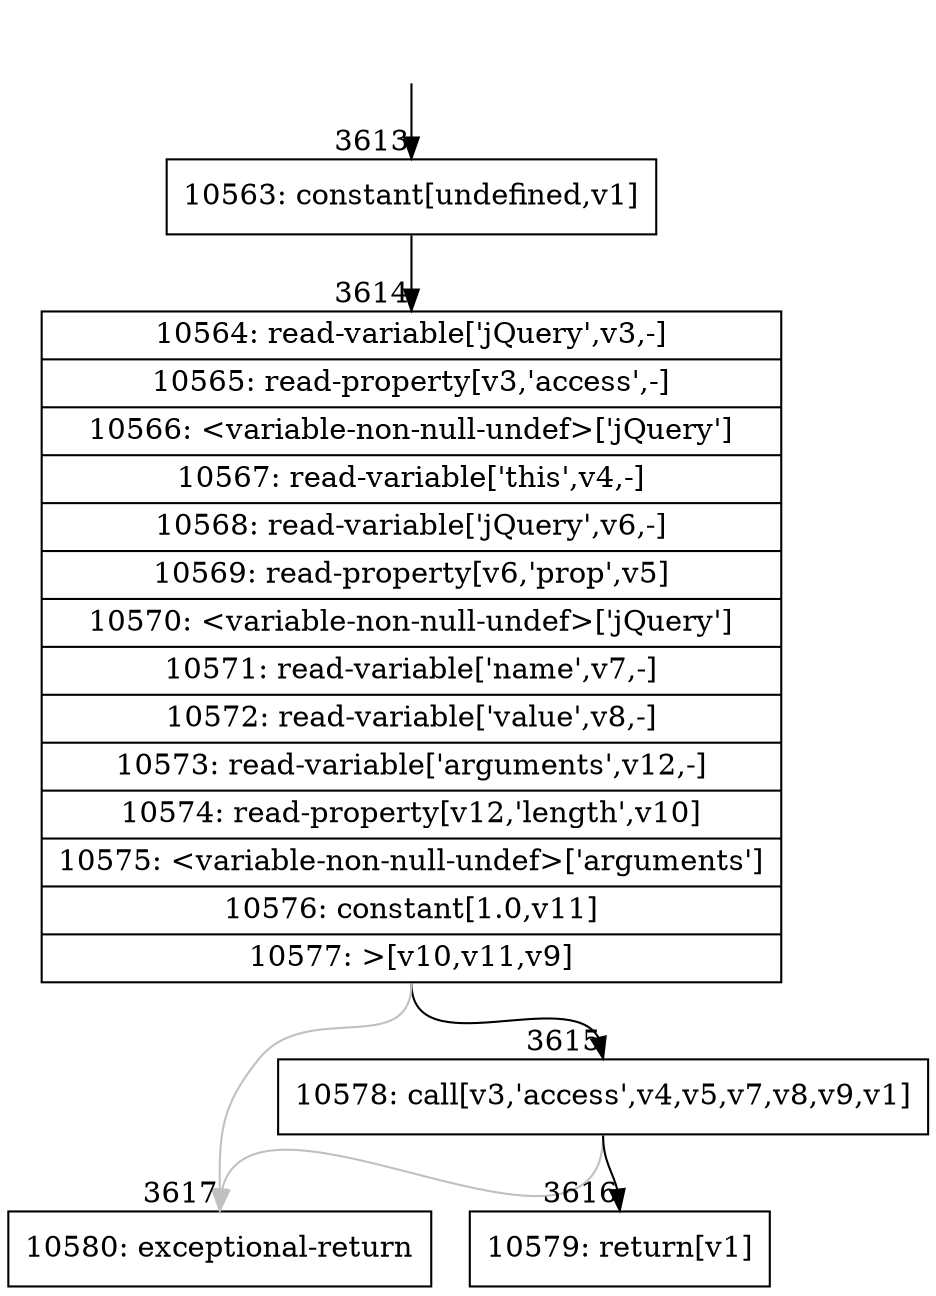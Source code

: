 digraph {
rankdir="TD"
BB_entry245[shape=none,label=""];
BB_entry245 -> BB3613 [tailport=s, headport=n, headlabel="    3613"]
BB3613 [shape=record label="{10563: constant[undefined,v1]}" ] 
BB3613 -> BB3614 [tailport=s, headport=n, headlabel="      3614"]
BB3614 [shape=record label="{10564: read-variable['jQuery',v3,-]|10565: read-property[v3,'access',-]|10566: \<variable-non-null-undef\>['jQuery']|10567: read-variable['this',v4,-]|10568: read-variable['jQuery',v6,-]|10569: read-property[v6,'prop',v5]|10570: \<variable-non-null-undef\>['jQuery']|10571: read-variable['name',v7,-]|10572: read-variable['value',v8,-]|10573: read-variable['arguments',v12,-]|10574: read-property[v12,'length',v10]|10575: \<variable-non-null-undef\>['arguments']|10576: constant[1.0,v11]|10577: \>[v10,v11,v9]}" ] 
BB3614 -> BB3615 [tailport=s, headport=n, headlabel="      3615"]
BB3614 -> BB3617 [tailport=s, headport=n, color=gray, headlabel="      3617"]
BB3615 [shape=record label="{10578: call[v3,'access',v4,v5,v7,v8,v9,v1]}" ] 
BB3615 -> BB3616 [tailport=s, headport=n, headlabel="      3616"]
BB3615 -> BB3617 [tailport=s, headport=n, color=gray]
BB3616 [shape=record label="{10579: return[v1]}" ] 
BB3617 [shape=record label="{10580: exceptional-return}" ] 
}
